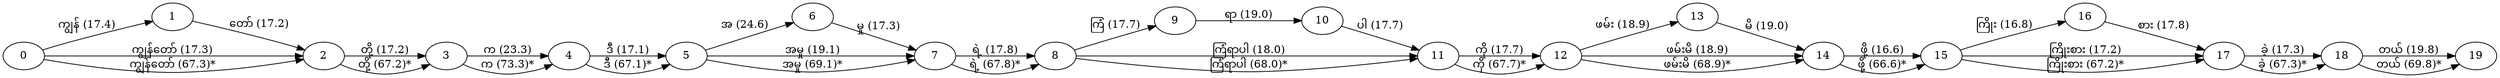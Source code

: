 digraph DAG {
  rankdir=LR;
  0 -> 1 [label="ကျွန် (17.4)"];
  0 -> 2 [label="ကျွန်တော် (17.3)"];
  0 -> 2 [label="ကျွန်တော် (67.3)*"];
  1 -> 2 [label="တော် (17.2)"];
  2 -> 3 [label="တို့ (17.2)"];
  2 -> 3 [label="တို့ (67.2)*"];
  3 -> 4 [label="က (23.3)"];
  3 -> 4 [label="က (73.3)*"];
  4 -> 5 [label="ဒီ (17.1)"];
  4 -> 5 [label="ဒီ (67.1)*"];
  5 -> 6 [label="အ (24.6)"];
  5 -> 7 [label="အမှု (19.1)"];
  5 -> 7 [label="အမှု (69.1)*"];
  6 -> 7 [label="မှု (17.3)"];
  7 -> 8 [label="ရဲ့ (17.8)"];
  7 -> 8 [label="ရဲ့ (67.8)*"];
  8 -> 9 [label="ကြံ (17.7)"];
  8 -> 11 [label="ကြံရာပါ (18.0)"];
  8 -> 11 [label="ကြံရာပါ (68.0)*"];
  9 -> 10 [label="ရာ (19.0)"];
  10 -> 11 [label="ပါ (17.7)"];
  11 -> 12 [label="ကို (17.7)"];
  11 -> 12 [label="ကို (67.7)*"];
  12 -> 13 [label="ဖမ်း (18.9)"];
  12 -> 14 [label="ဖမ်းမိ (18.9)"];
  12 -> 14 [label="ဖမ်းမိ (68.9)*"];
  13 -> 14 [label="မိ (19.0)"];
  14 -> 15 [label="ဖို့ (16.6)"];
  14 -> 15 [label="ဖို့ (66.6)*"];
  15 -> 16 [label="ကြိုး (16.8)"];
  15 -> 17 [label="ကြိုးစား (17.2)"];
  15 -> 17 [label="ကြိုးစား (67.2)*"];
  16 -> 17 [label="စား (17.8)"];
  17 -> 18 [label="ခဲ့ (17.3)"];
  17 -> 18 [label="ခဲ့ (67.3)*"];
  18 -> 19 [label="တယ် (19.8)"];
  18 -> 19 [label="တယ် (69.8)*"];
}